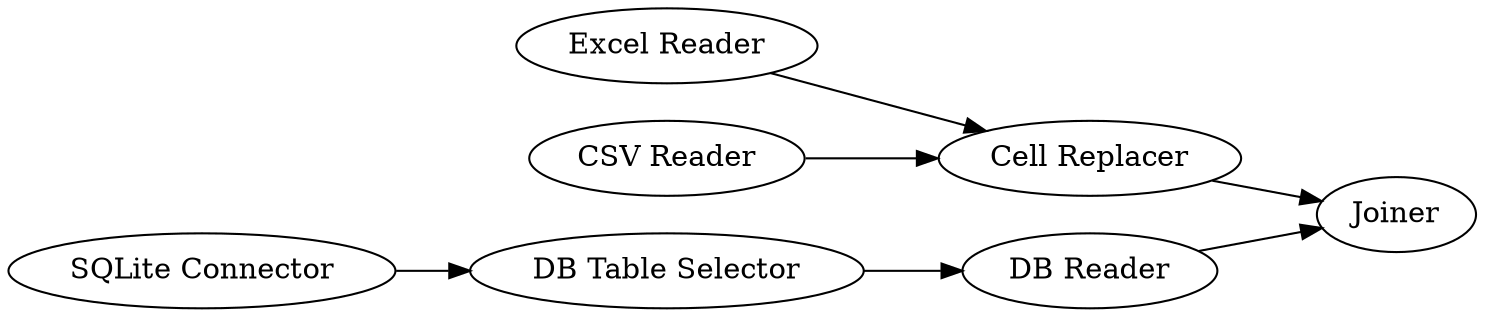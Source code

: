 digraph {
	20 -> 21
	18 -> 19
	19 -> 20
	2 -> 3
	3 -> 21
	1 -> 3
	20 [label="DB Reader"]
	1 [label="CSV Reader"]
	21 [label=Joiner]
	18 [label="SQLite Connector"]
	3 [label="Cell Replacer"]
	2 [label="Excel Reader"]
	19 [label="DB Table Selector"]
	rankdir=LR
}
